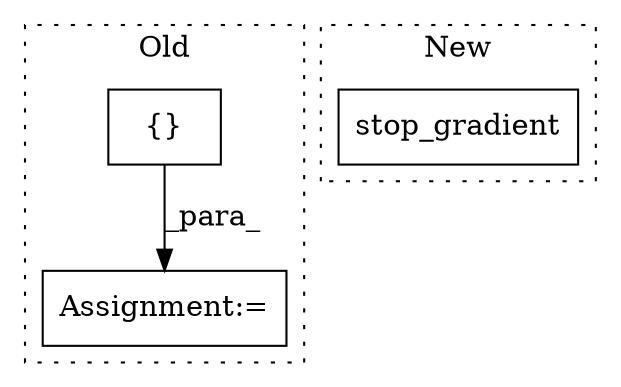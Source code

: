 digraph G {
subgraph cluster0 {
1 [label="{}" a="4" s="25856,25909" l="1,1" shape="box"];
3 [label="Assignment:=" a="7" s="25662" l="15" shape="box"];
label = "Old";
style="dotted";
}
subgraph cluster1 {
2 [label="stop_gradient" a="32" s="25792,25825" l="14,1" shape="box"];
label = "New";
style="dotted";
}
1 -> 3 [label="_para_"];
}